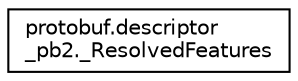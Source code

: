 digraph "Graphical Class Hierarchy"
{
 // LATEX_PDF_SIZE
  edge [fontname="Helvetica",fontsize="10",labelfontname="Helvetica",labelfontsize="10"];
  node [fontname="Helvetica",fontsize="10",shape=record];
  rankdir="LR";
  Node0 [label="protobuf.descriptor\l_pb2._ResolvedFeatures",height=0.2,width=0.4,color="black", fillcolor="white", style="filled",URL="$classprotobuf_1_1descriptor__pb2_1_1__ResolvedFeatures.html",tooltip=" "];
}

